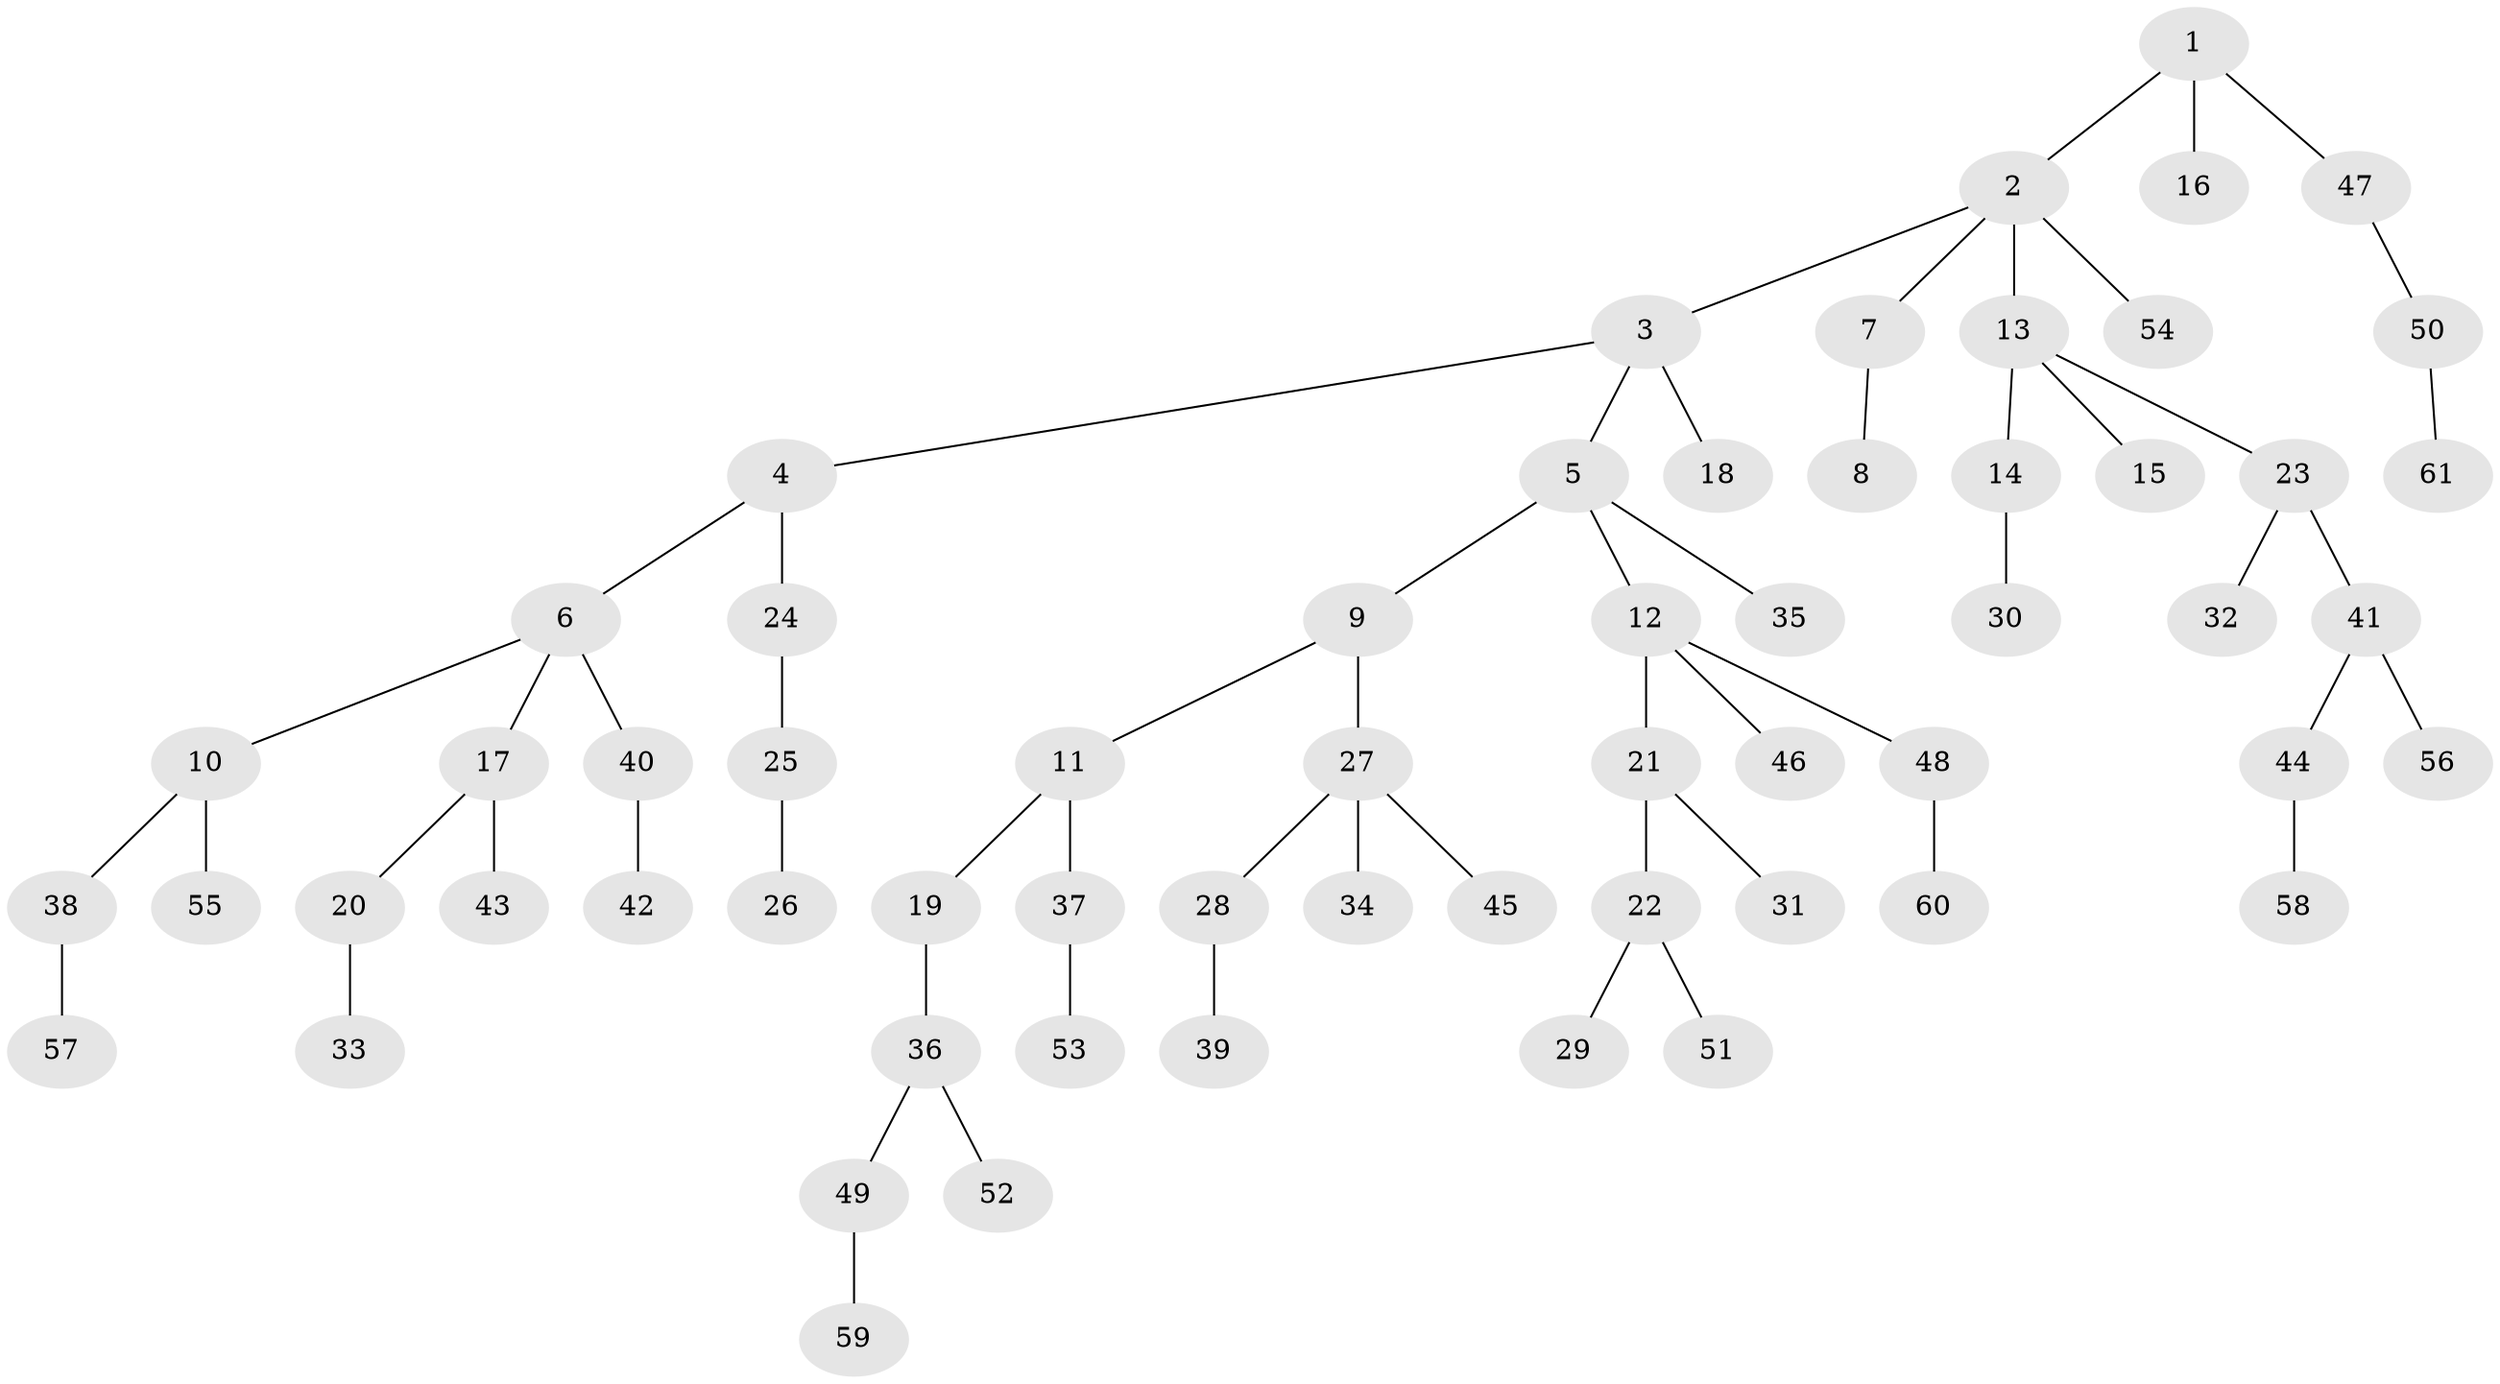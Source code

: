 // Generated by graph-tools (version 1.1) at 2025/50/03/09/25 03:50:25]
// undirected, 61 vertices, 60 edges
graph export_dot {
graph [start="1"]
  node [color=gray90,style=filled];
  1;
  2;
  3;
  4;
  5;
  6;
  7;
  8;
  9;
  10;
  11;
  12;
  13;
  14;
  15;
  16;
  17;
  18;
  19;
  20;
  21;
  22;
  23;
  24;
  25;
  26;
  27;
  28;
  29;
  30;
  31;
  32;
  33;
  34;
  35;
  36;
  37;
  38;
  39;
  40;
  41;
  42;
  43;
  44;
  45;
  46;
  47;
  48;
  49;
  50;
  51;
  52;
  53;
  54;
  55;
  56;
  57;
  58;
  59;
  60;
  61;
  1 -- 2;
  1 -- 16;
  1 -- 47;
  2 -- 3;
  2 -- 7;
  2 -- 13;
  2 -- 54;
  3 -- 4;
  3 -- 5;
  3 -- 18;
  4 -- 6;
  4 -- 24;
  5 -- 9;
  5 -- 12;
  5 -- 35;
  6 -- 10;
  6 -- 17;
  6 -- 40;
  7 -- 8;
  9 -- 11;
  9 -- 27;
  10 -- 38;
  10 -- 55;
  11 -- 19;
  11 -- 37;
  12 -- 21;
  12 -- 46;
  12 -- 48;
  13 -- 14;
  13 -- 15;
  13 -- 23;
  14 -- 30;
  17 -- 20;
  17 -- 43;
  19 -- 36;
  20 -- 33;
  21 -- 22;
  21 -- 31;
  22 -- 29;
  22 -- 51;
  23 -- 32;
  23 -- 41;
  24 -- 25;
  25 -- 26;
  27 -- 28;
  27 -- 34;
  27 -- 45;
  28 -- 39;
  36 -- 49;
  36 -- 52;
  37 -- 53;
  38 -- 57;
  40 -- 42;
  41 -- 44;
  41 -- 56;
  44 -- 58;
  47 -- 50;
  48 -- 60;
  49 -- 59;
  50 -- 61;
}
